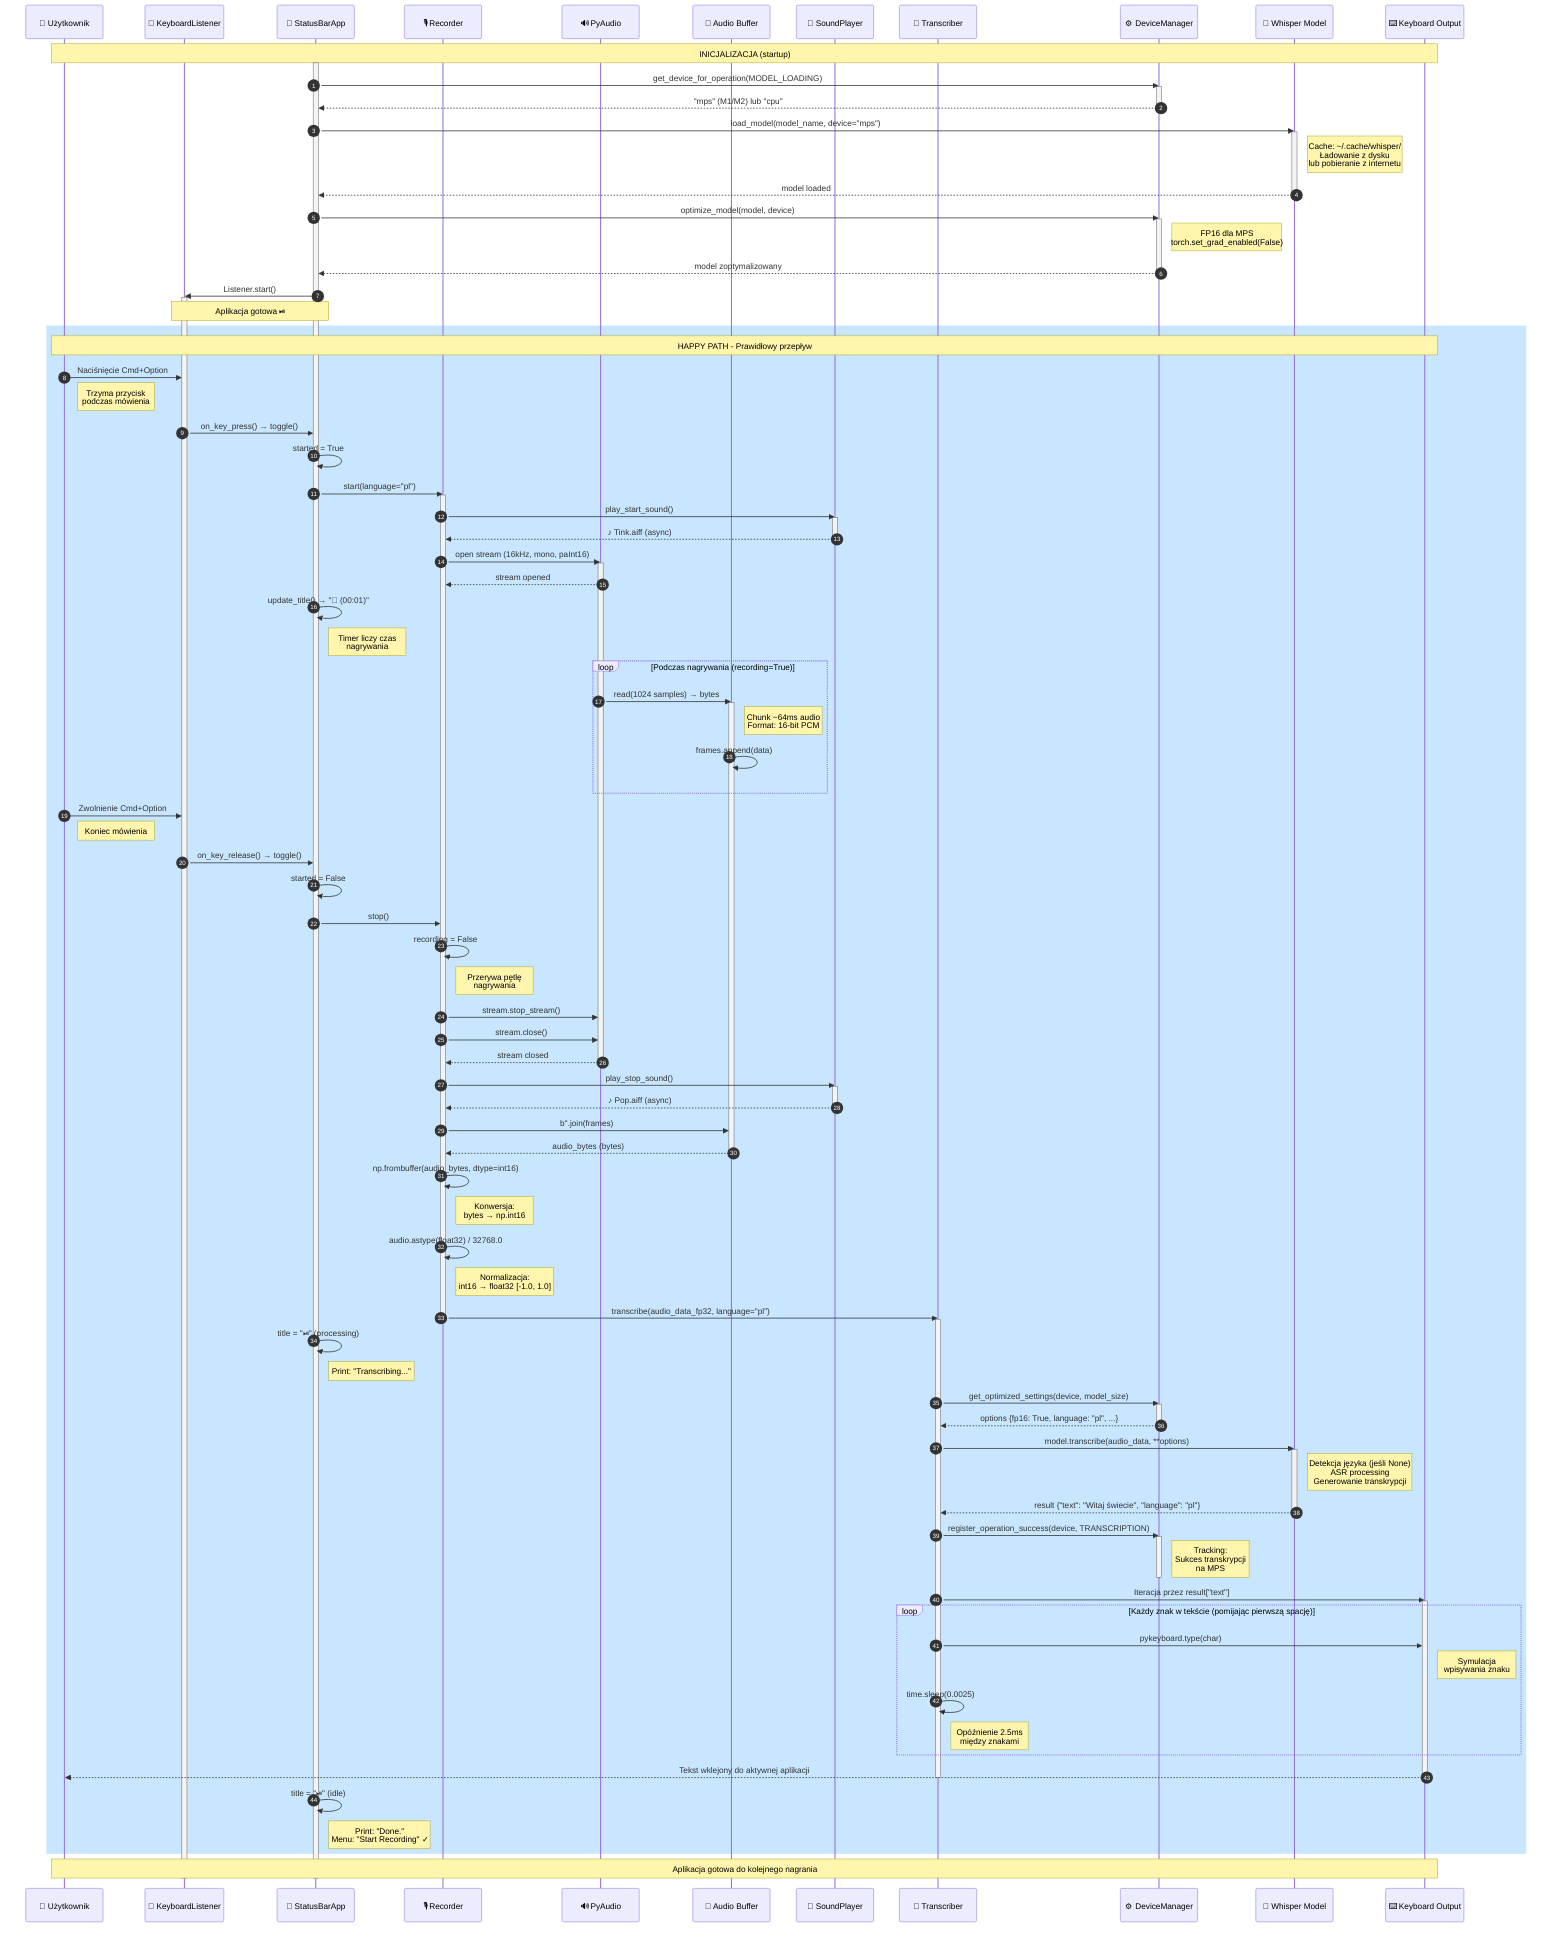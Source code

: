 sequenceDiagram
    autonumber
    
    participant User as 👤 Użytkownik
    participant Kbd as 🎹 KeyboardListener
    participant App as 📱 StatusBarApp
    participant Rec as 🎙️ Recorder
    participant PyA as 🔊 PyAudio
    participant Buf as 💾 Audio Buffer
    participant Snd as 🔔 SoundPlayer
    participant Trans as 🤖 Transcriber
    participant DM as ⚙️ DeviceManager
    participant Whisper as 🧠 Whisper Model
    participant Out as ⌨️ Keyboard Output
    
    Note over User,Out: INICJALIZACJA (startup)
    
    activate App
    App->>DM: get_device_for_operation(MODEL_LOADING)
    activate DM
    DM-->>App: "mps" (M1/M2) lub "cpu"
    deactivate DM
    
    App->>Whisper: load_model(model_name, device="mps")
    activate Whisper
    Note right of Whisper: Cache: ~/.cache/whisper/<br/>Ładowanie z dysku<br/>lub pobieranie z internetu
    Whisper-->>App: model loaded
    deactivate Whisper
    
    App->>DM: optimize_model(model, device)
    activate DM
    Note right of DM: FP16 dla MPS<br/>torch.set_grad_enabled(False)
    DM-->>App: model zoptymalizowany
    deactivate DM
    
    App->>Kbd: Listener.start()
    activate Kbd
    Note over App,Kbd: Aplikacja gotowa ⏯
    
    rect rgb(200, 230, 255)
        Note over User,Out: HAPPY PATH - Prawidłowy przepływ
        
        User->>Kbd: Naciśnięcie Cmd+Option
        Note right of User: Trzyma przycisk<br/>podczas mówienia
        
        Kbd->>App: on_key_press() → toggle()
        App->>App: started = True
        App->>Rec: start(language="pl")
        
        activate Rec
        Rec->>Snd: play_start_sound()
        activate Snd
        Snd-->>Rec: ♪ Tink.aiff (async)
        deactivate Snd
        
        Rec->>PyA: open stream (16kHz, mono, paInt16)
        activate PyA
        PyA-->>Rec: stream opened
        
        App->>App: update_title() → "🔴 (00:01)"
        Note right of App: Timer liczy czas<br/>nagrywania
        
        loop Podczas nagrywania (recording=True)
            PyA->>Buf: read(1024 samples) → bytes
            activate Buf
            Note right of Buf: Chunk ~64ms audio<br/>Format: 16-bit PCM
            Buf->>Buf: frames.append(data)
        end
        
        User->>Kbd: Zwolnienie Cmd+Option
        Note right of User: Koniec mówienia
        
        Kbd->>App: on_key_release() → toggle()
        App->>App: started = False
        App->>Rec: stop()
        
        Rec->>Rec: recording = False
        Note right of Rec: Przerywa pętlę<br/>nagrywania
        
        Rec->>PyA: stream.stop_stream()
        Rec->>PyA: stream.close()
        PyA-->>Rec: stream closed
        deactivate PyA
        
        Rec->>Snd: play_stop_sound()
        activate Snd
        Snd-->>Rec: ♪ Pop.aiff (async)
        deactivate Snd
        
        Rec->>Buf: b''.join(frames)
        Buf-->>Rec: audio_bytes (bytes)
        deactivate Buf
        
        Rec->>Rec: np.frombuffer(audio_bytes, dtype=int16)
        Note right of Rec: Konwersja:<br/>bytes → np.int16
        
        Rec->>Rec: audio.astype(float32) / 32768.0
        Note right of Rec: Normalizacja:<br/>int16 → float32 [-1.0, 1.0]
        
        Rec->>Trans: transcribe(audio_data_fp32, language="pl")
        deactivate Rec
        
        activate Trans
        App->>App: title = "⏯" (processing)
        Note right of App: Print: "Transcribing..."
        
        Trans->>DM: get_optimized_settings(device, model_size)
        activate DM
        DM-->>Trans: options {fp16: True, language: "pl", ...}
        deactivate DM
        
        Trans->>Whisper: model.transcribe(audio_data, **options)
        activate Whisper
        Note right of Whisper: Detekcja języka (jeśli None)<br/>ASR processing<br/>Generowanie transkrypcji
        Whisper-->>Trans: result {"text": "Witaj świecie", "language": "pl"}
        deactivate Whisper
        
        Trans->>DM: register_operation_success(device, TRANSCRIPTION)
        activate DM
        Note right of DM: Tracking:<br/>Sukces transkrypcji<br/>na MPS
        deactivate DM
        
        Trans->>Out: Iteracja przez result["text"]
        activate Out
        
        loop Każdy znak w tekście (pomijając pierwszą spację)
            Trans->>Out: pykeyboard.type(char)
            Note right of Out: Symulacja<br/>wpisywania znaku
            Trans->>Trans: time.sleep(0.0025)
            Note right of Trans: Opóźnienie 2.5ms<br/>między znakami
        end
        
        Out-->>User: Tekst wklejony do aktywnej aplikacji
        deactivate Out
        deactivate Trans
        
        App->>App: title = "⏯" (idle)
        Note right of App: Print: "Done."<br/>Menu: "Start Recording" ✓
        
    end
    
    Note over User,Out: Aplikacja gotowa do kolejnego nagrania
    
    deactivate Kbd
    deactivate App